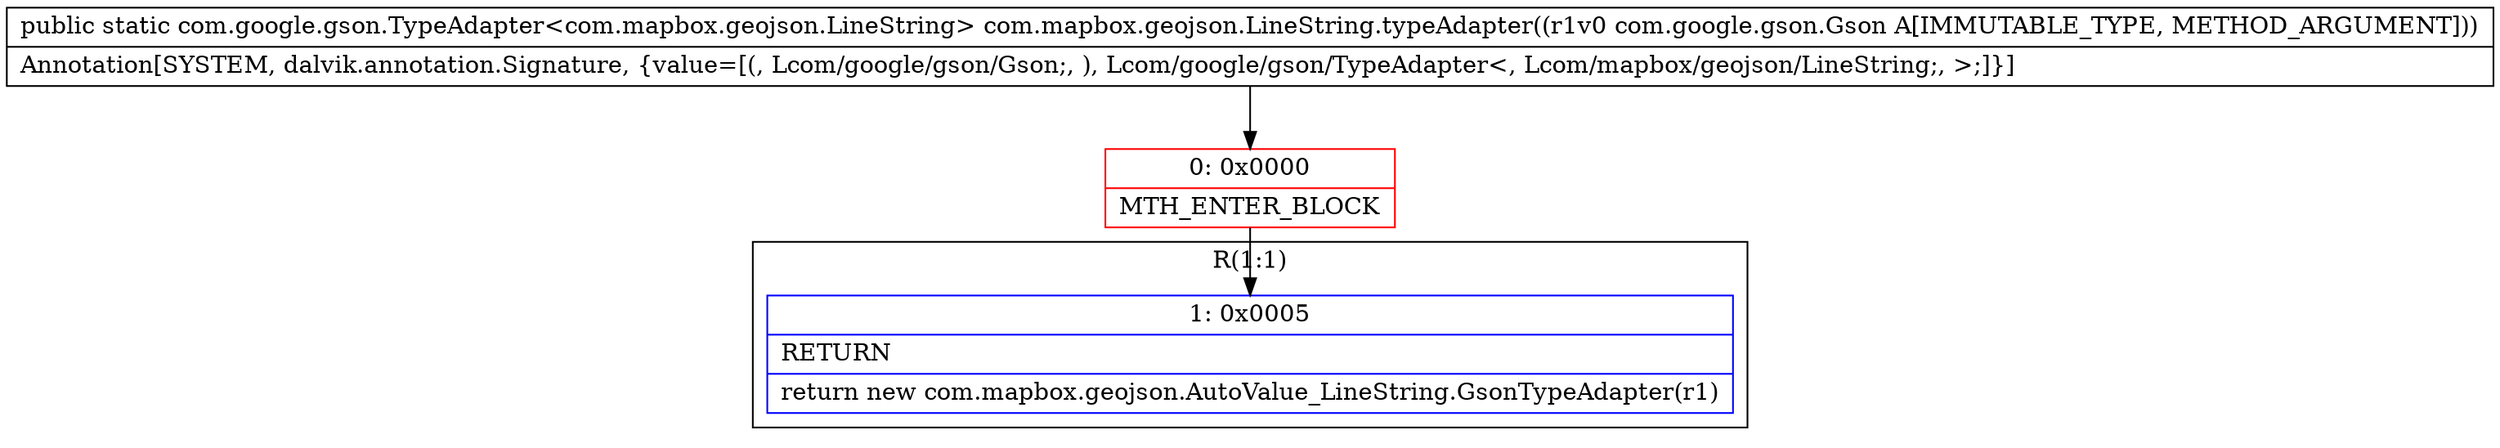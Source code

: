 digraph "CFG forcom.mapbox.geojson.LineString.typeAdapter(Lcom\/google\/gson\/Gson;)Lcom\/google\/gson\/TypeAdapter;" {
subgraph cluster_Region_1990241734 {
label = "R(1:1)";
node [shape=record,color=blue];
Node_1 [shape=record,label="{1\:\ 0x0005|RETURN\l|return new com.mapbox.geojson.AutoValue_LineString.GsonTypeAdapter(r1)\l}"];
}
Node_0 [shape=record,color=red,label="{0\:\ 0x0000|MTH_ENTER_BLOCK\l}"];
MethodNode[shape=record,label="{public static com.google.gson.TypeAdapter\<com.mapbox.geojson.LineString\> com.mapbox.geojson.LineString.typeAdapter((r1v0 com.google.gson.Gson A[IMMUTABLE_TYPE, METHOD_ARGUMENT]))  | Annotation[SYSTEM, dalvik.annotation.Signature, \{value=[(, Lcom\/google\/gson\/Gson;, ), Lcom\/google\/gson\/TypeAdapter\<, Lcom\/mapbox\/geojson\/LineString;, \>;]\}]\l}"];
MethodNode -> Node_0;
Node_0 -> Node_1;
}

